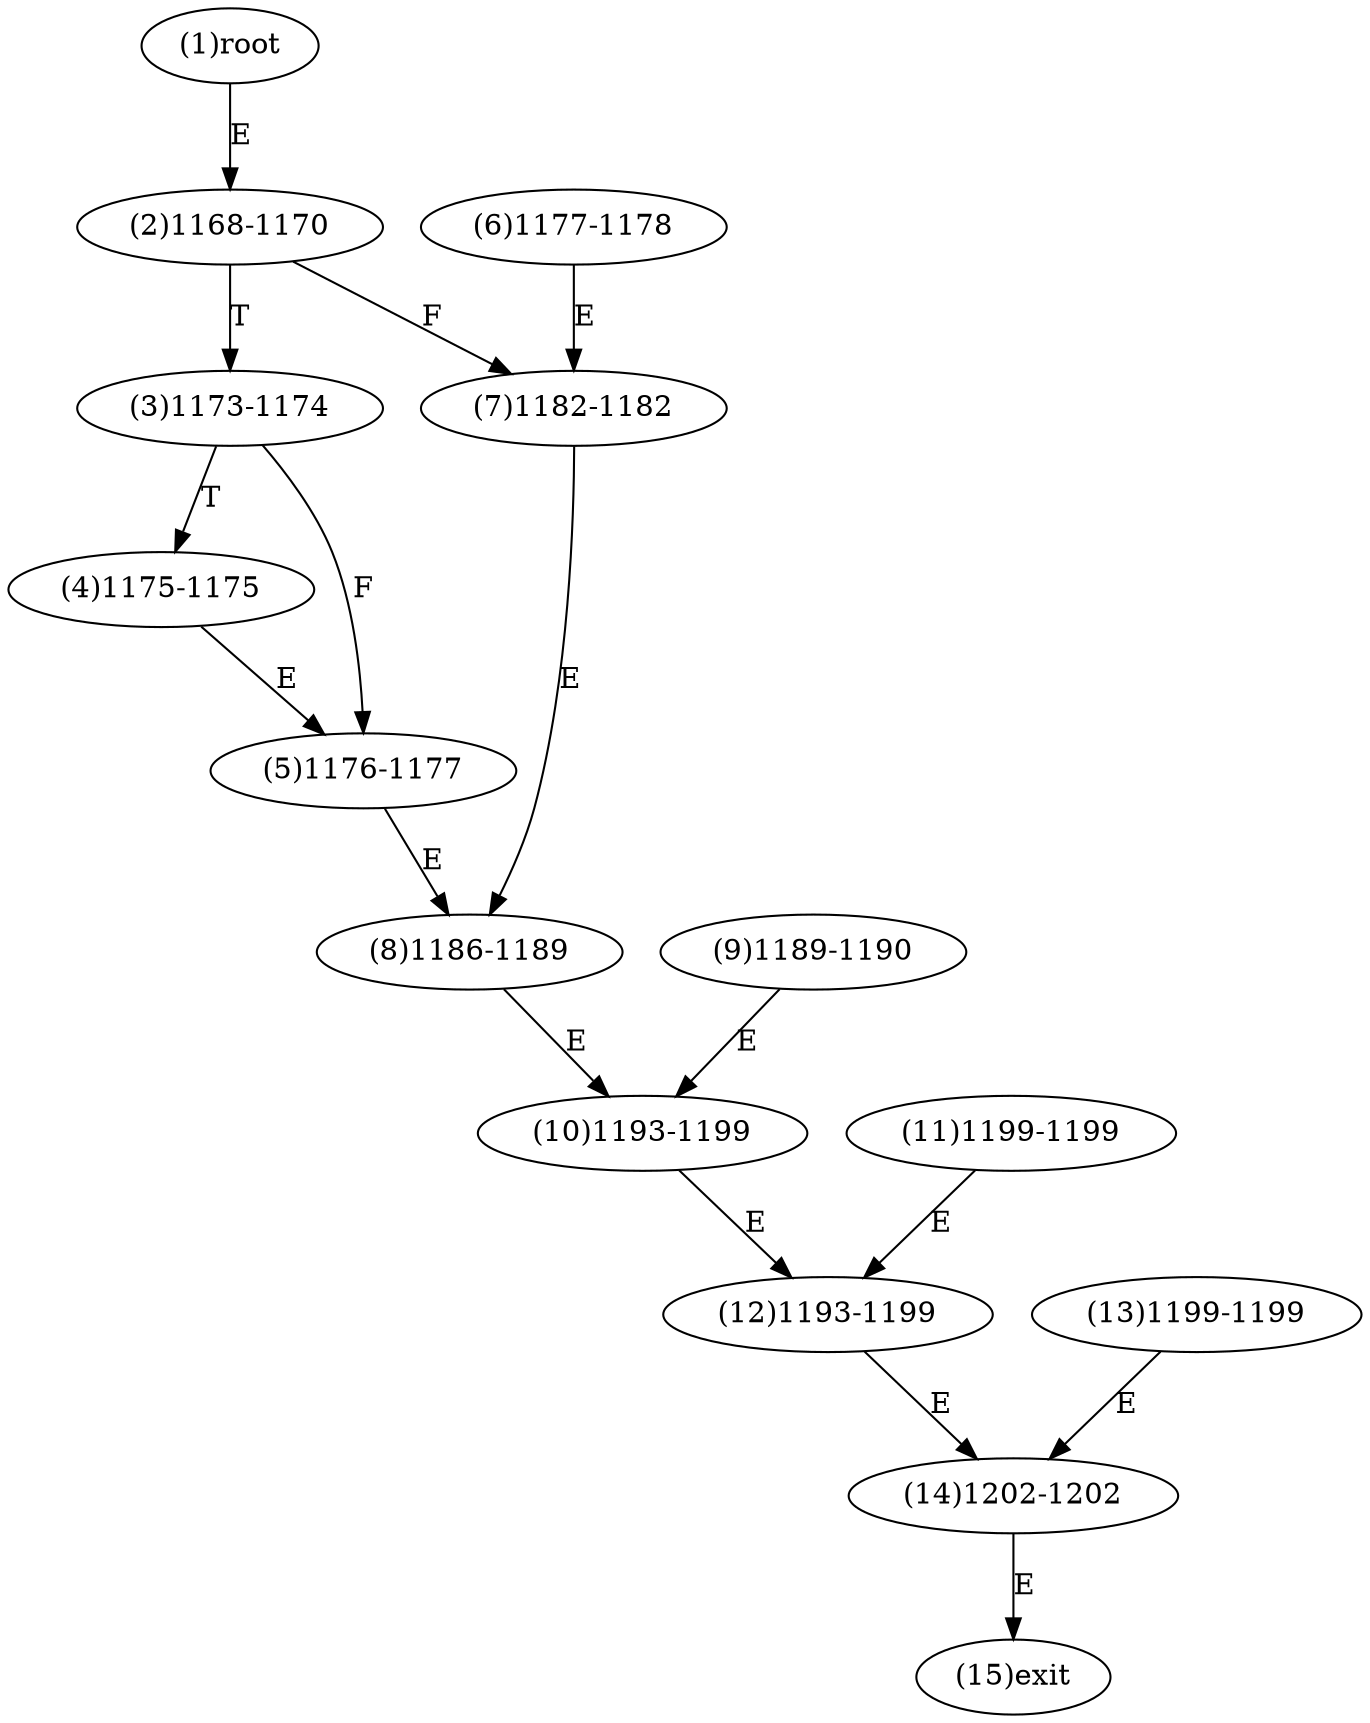 digraph "" { 
1[ label="(1)root"];
2[ label="(2)1168-1170"];
3[ label="(3)1173-1174"];
4[ label="(4)1175-1175"];
5[ label="(5)1176-1177"];
6[ label="(6)1177-1178"];
7[ label="(7)1182-1182"];
8[ label="(8)1186-1189"];
9[ label="(9)1189-1190"];
10[ label="(10)1193-1199"];
11[ label="(11)1199-1199"];
12[ label="(12)1193-1199"];
13[ label="(13)1199-1199"];
14[ label="(14)1202-1202"];
15[ label="(15)exit"];
1->2[ label="E"];
2->7[ label="F"];
2->3[ label="T"];
3->5[ label="F"];
3->4[ label="T"];
4->5[ label="E"];
5->8[ label="E"];
6->7[ label="E"];
7->8[ label="E"];
8->10[ label="E"];
9->10[ label="E"];
10->12[ label="E"];
11->12[ label="E"];
12->14[ label="E"];
13->14[ label="E"];
14->15[ label="E"];
}